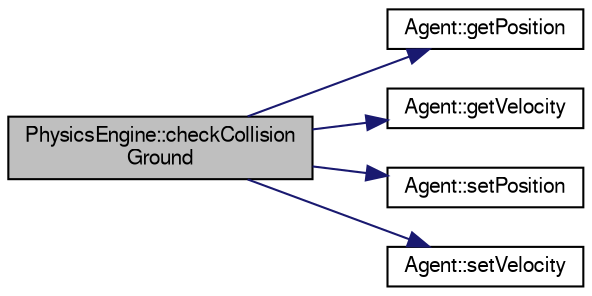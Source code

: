 digraph "PhysicsEngine::checkCollisionGround"
{
  edge [fontname="FreeSans",fontsize="10",labelfontname="FreeSans",labelfontsize="10"];
  node [fontname="FreeSans",fontsize="10",shape=record];
  rankdir="LR";
  Node1 [label="PhysicsEngine::checkCollision\lGround",height=0.2,width=0.4,color="black", fillcolor="grey75", style="filled" fontcolor="black"];
  Node1 -> Node2 [color="midnightblue",fontsize="10",style="solid",fontname="FreeSans"];
  Node2 [label="Agent::getPosition",height=0.2,width=0.4,color="black", fillcolor="white", style="filled",URL="$class_agent.html#a00178e547698aefa61a5644727d1ab39"];
  Node1 -> Node3 [color="midnightblue",fontsize="10",style="solid",fontname="FreeSans"];
  Node3 [label="Agent::getVelocity",height=0.2,width=0.4,color="black", fillcolor="white", style="filled",URL="$class_agent.html#ae809b15253df2701fbf1e2148156f205"];
  Node1 -> Node4 [color="midnightblue",fontsize="10",style="solid",fontname="FreeSans"];
  Node4 [label="Agent::setPosition",height=0.2,width=0.4,color="black", fillcolor="white", style="filled",URL="$class_agent.html#a178323b7ee20be61d8e607294632427e"];
  Node1 -> Node5 [color="midnightblue",fontsize="10",style="solid",fontname="FreeSans"];
  Node5 [label="Agent::setVelocity",height=0.2,width=0.4,color="black", fillcolor="white", style="filled",URL="$class_agent.html#a4fe9f9edc8483aa54c46b0cd172eb5cd"];
}

